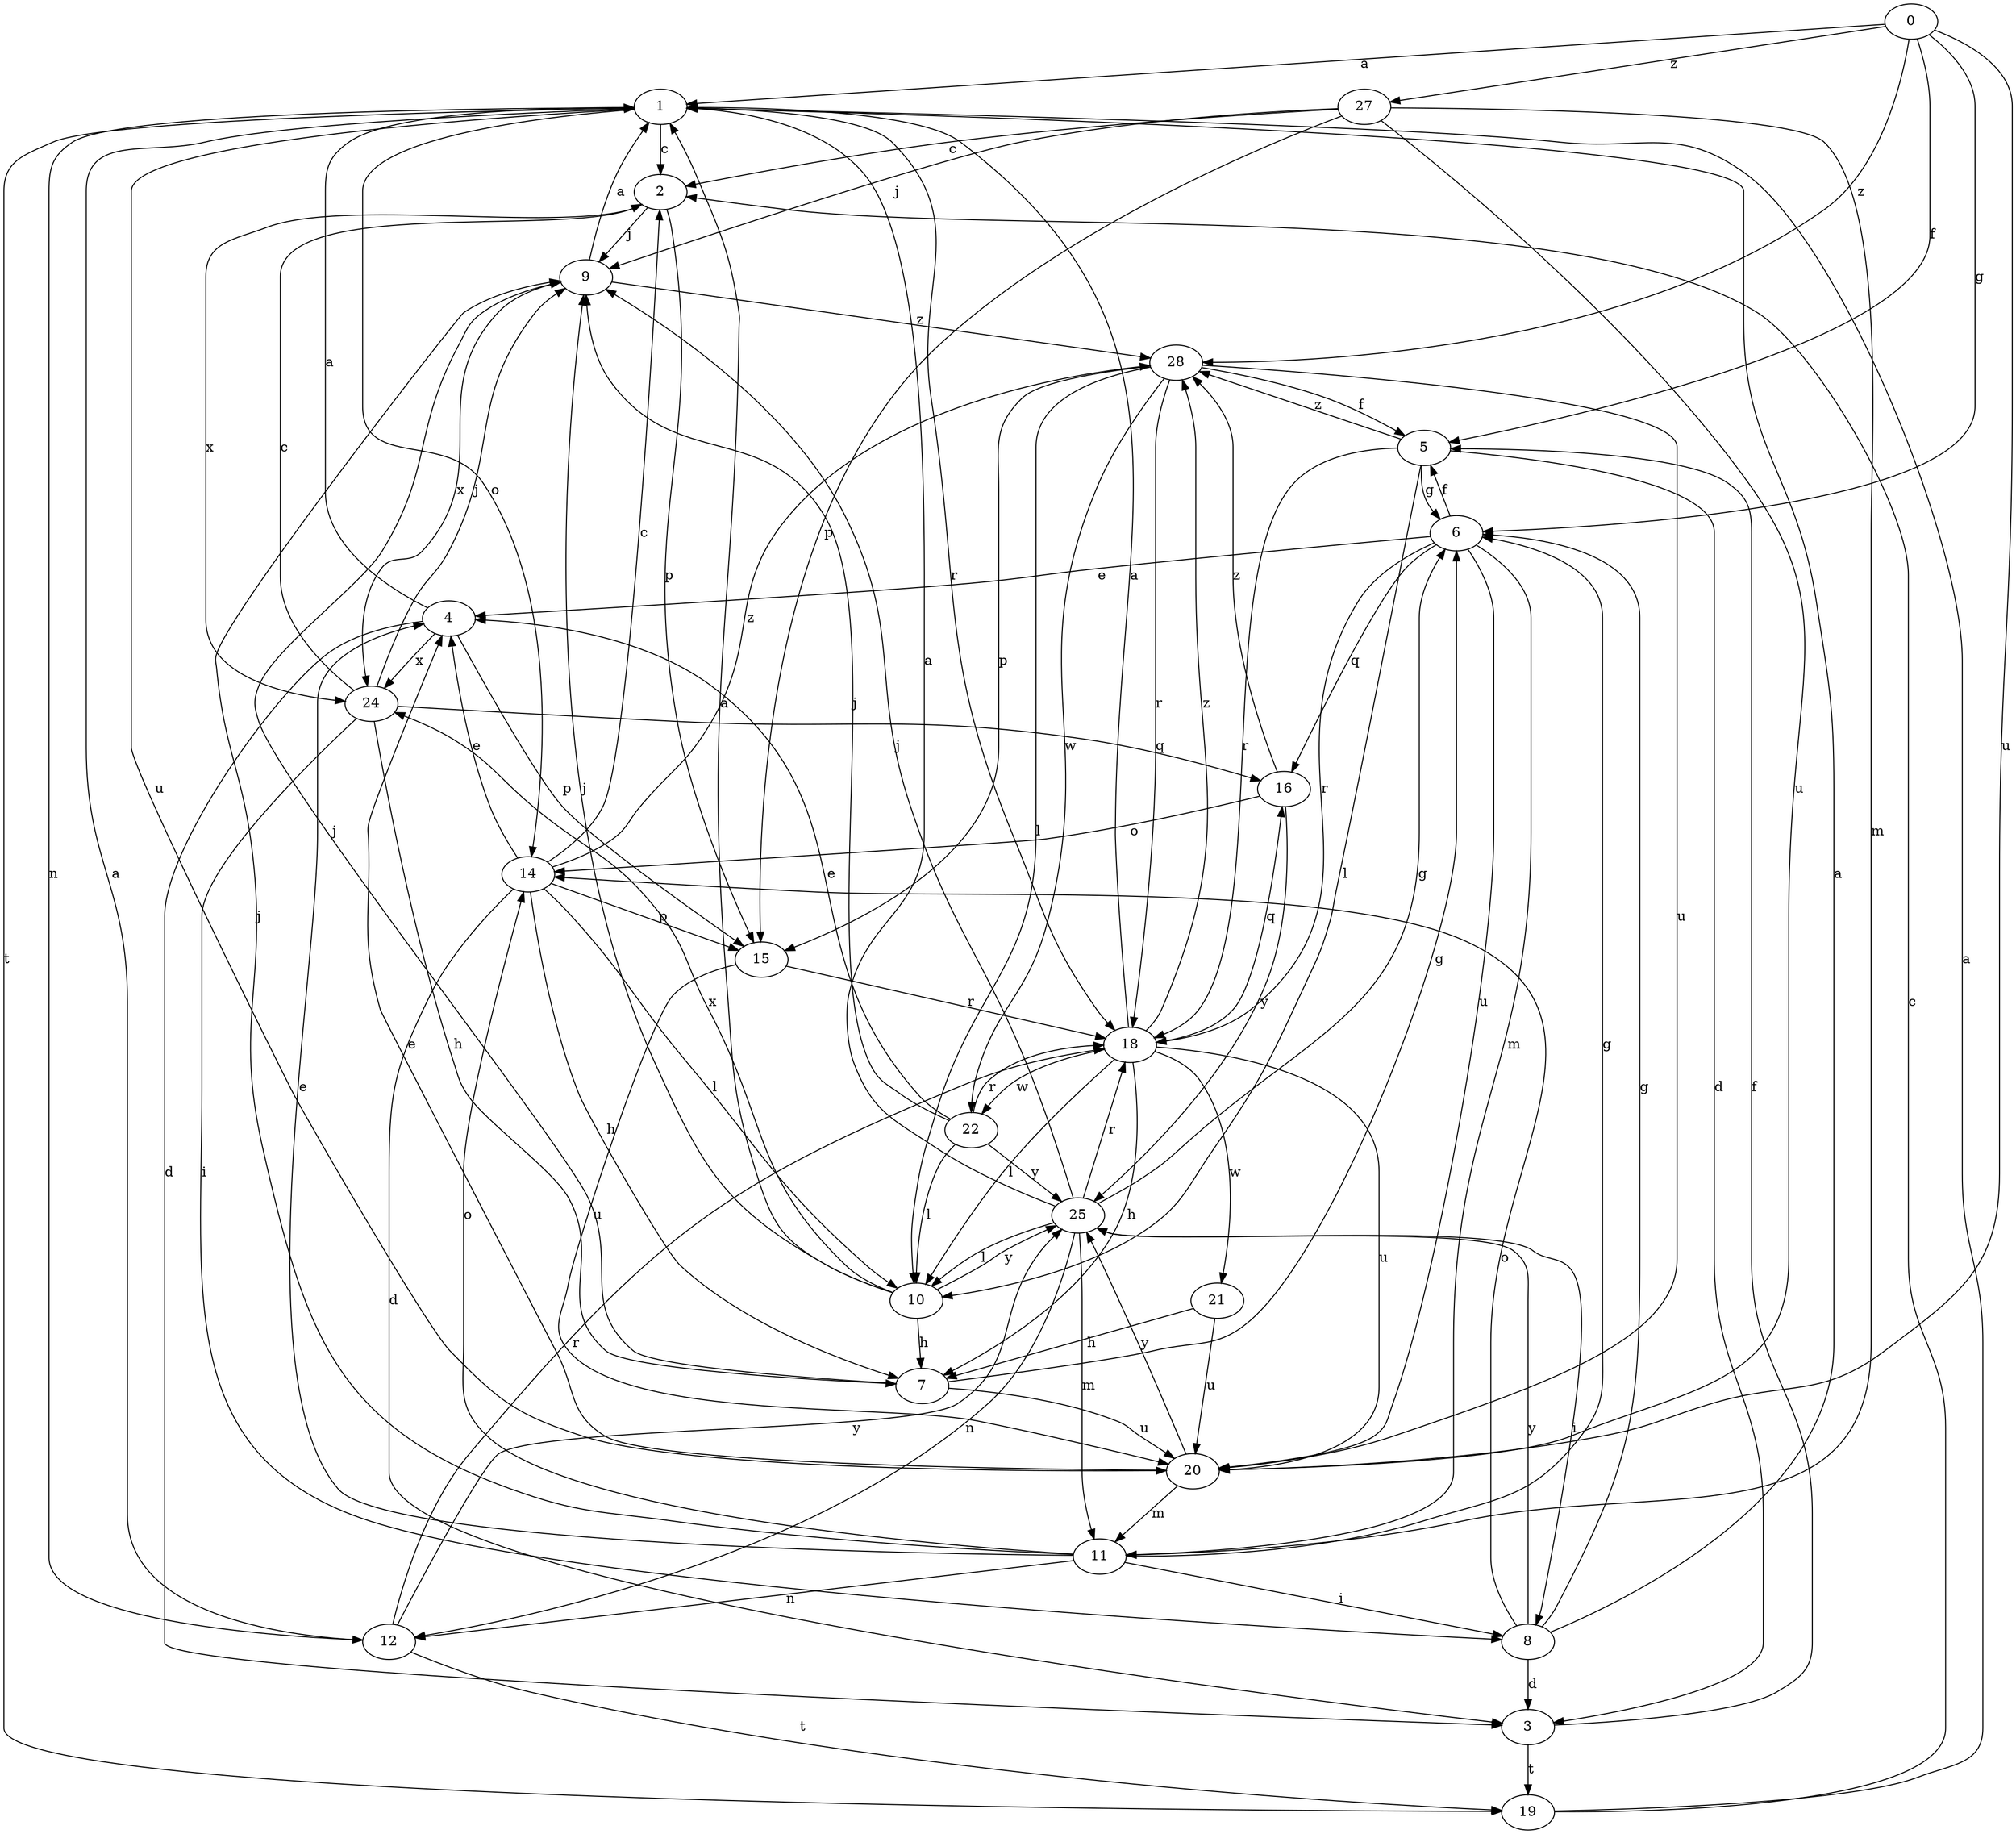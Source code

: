 strict digraph  {
0;
1;
2;
3;
4;
5;
6;
7;
8;
9;
10;
11;
12;
14;
15;
16;
18;
19;
20;
21;
22;
24;
25;
27;
28;
0 -> 1  [label=a];
0 -> 5  [label=f];
0 -> 6  [label=g];
0 -> 20  [label=u];
0 -> 27  [label=z];
0 -> 28  [label=z];
1 -> 2  [label=c];
1 -> 12  [label=n];
1 -> 14  [label=o];
1 -> 18  [label=r];
1 -> 19  [label=t];
1 -> 20  [label=u];
2 -> 9  [label=j];
2 -> 15  [label=p];
2 -> 24  [label=x];
3 -> 5  [label=f];
3 -> 19  [label=t];
4 -> 1  [label=a];
4 -> 3  [label=d];
4 -> 15  [label=p];
4 -> 24  [label=x];
5 -> 3  [label=d];
5 -> 6  [label=g];
5 -> 10  [label=l];
5 -> 18  [label=r];
5 -> 28  [label=z];
6 -> 4  [label=e];
6 -> 5  [label=f];
6 -> 11  [label=m];
6 -> 16  [label=q];
6 -> 18  [label=r];
6 -> 20  [label=u];
7 -> 6  [label=g];
7 -> 9  [label=j];
7 -> 20  [label=u];
8 -> 1  [label=a];
8 -> 3  [label=d];
8 -> 6  [label=g];
8 -> 14  [label=o];
8 -> 25  [label=y];
9 -> 1  [label=a];
9 -> 24  [label=x];
9 -> 28  [label=z];
10 -> 1  [label=a];
10 -> 7  [label=h];
10 -> 9  [label=j];
10 -> 24  [label=x];
10 -> 25  [label=y];
11 -> 4  [label=e];
11 -> 6  [label=g];
11 -> 8  [label=i];
11 -> 9  [label=j];
11 -> 12  [label=n];
11 -> 14  [label=o];
12 -> 1  [label=a];
12 -> 18  [label=r];
12 -> 19  [label=t];
12 -> 25  [label=y];
14 -> 2  [label=c];
14 -> 3  [label=d];
14 -> 4  [label=e];
14 -> 7  [label=h];
14 -> 10  [label=l];
14 -> 15  [label=p];
14 -> 28  [label=z];
15 -> 18  [label=r];
15 -> 20  [label=u];
16 -> 14  [label=o];
16 -> 25  [label=y];
16 -> 28  [label=z];
18 -> 1  [label=a];
18 -> 7  [label=h];
18 -> 10  [label=l];
18 -> 16  [label=q];
18 -> 20  [label=u];
18 -> 21  [label=w];
18 -> 22  [label=w];
18 -> 28  [label=z];
19 -> 1  [label=a];
19 -> 2  [label=c];
20 -> 4  [label=e];
20 -> 11  [label=m];
20 -> 25  [label=y];
21 -> 7  [label=h];
21 -> 20  [label=u];
22 -> 4  [label=e];
22 -> 9  [label=j];
22 -> 10  [label=l];
22 -> 18  [label=r];
22 -> 25  [label=y];
24 -> 2  [label=c];
24 -> 7  [label=h];
24 -> 8  [label=i];
24 -> 9  [label=j];
24 -> 16  [label=q];
25 -> 1  [label=a];
25 -> 6  [label=g];
25 -> 8  [label=i];
25 -> 9  [label=j];
25 -> 10  [label=l];
25 -> 11  [label=m];
25 -> 12  [label=n];
25 -> 18  [label=r];
27 -> 2  [label=c];
27 -> 9  [label=j];
27 -> 11  [label=m];
27 -> 15  [label=p];
27 -> 20  [label=u];
28 -> 5  [label=f];
28 -> 10  [label=l];
28 -> 15  [label=p];
28 -> 18  [label=r];
28 -> 20  [label=u];
28 -> 22  [label=w];
}
